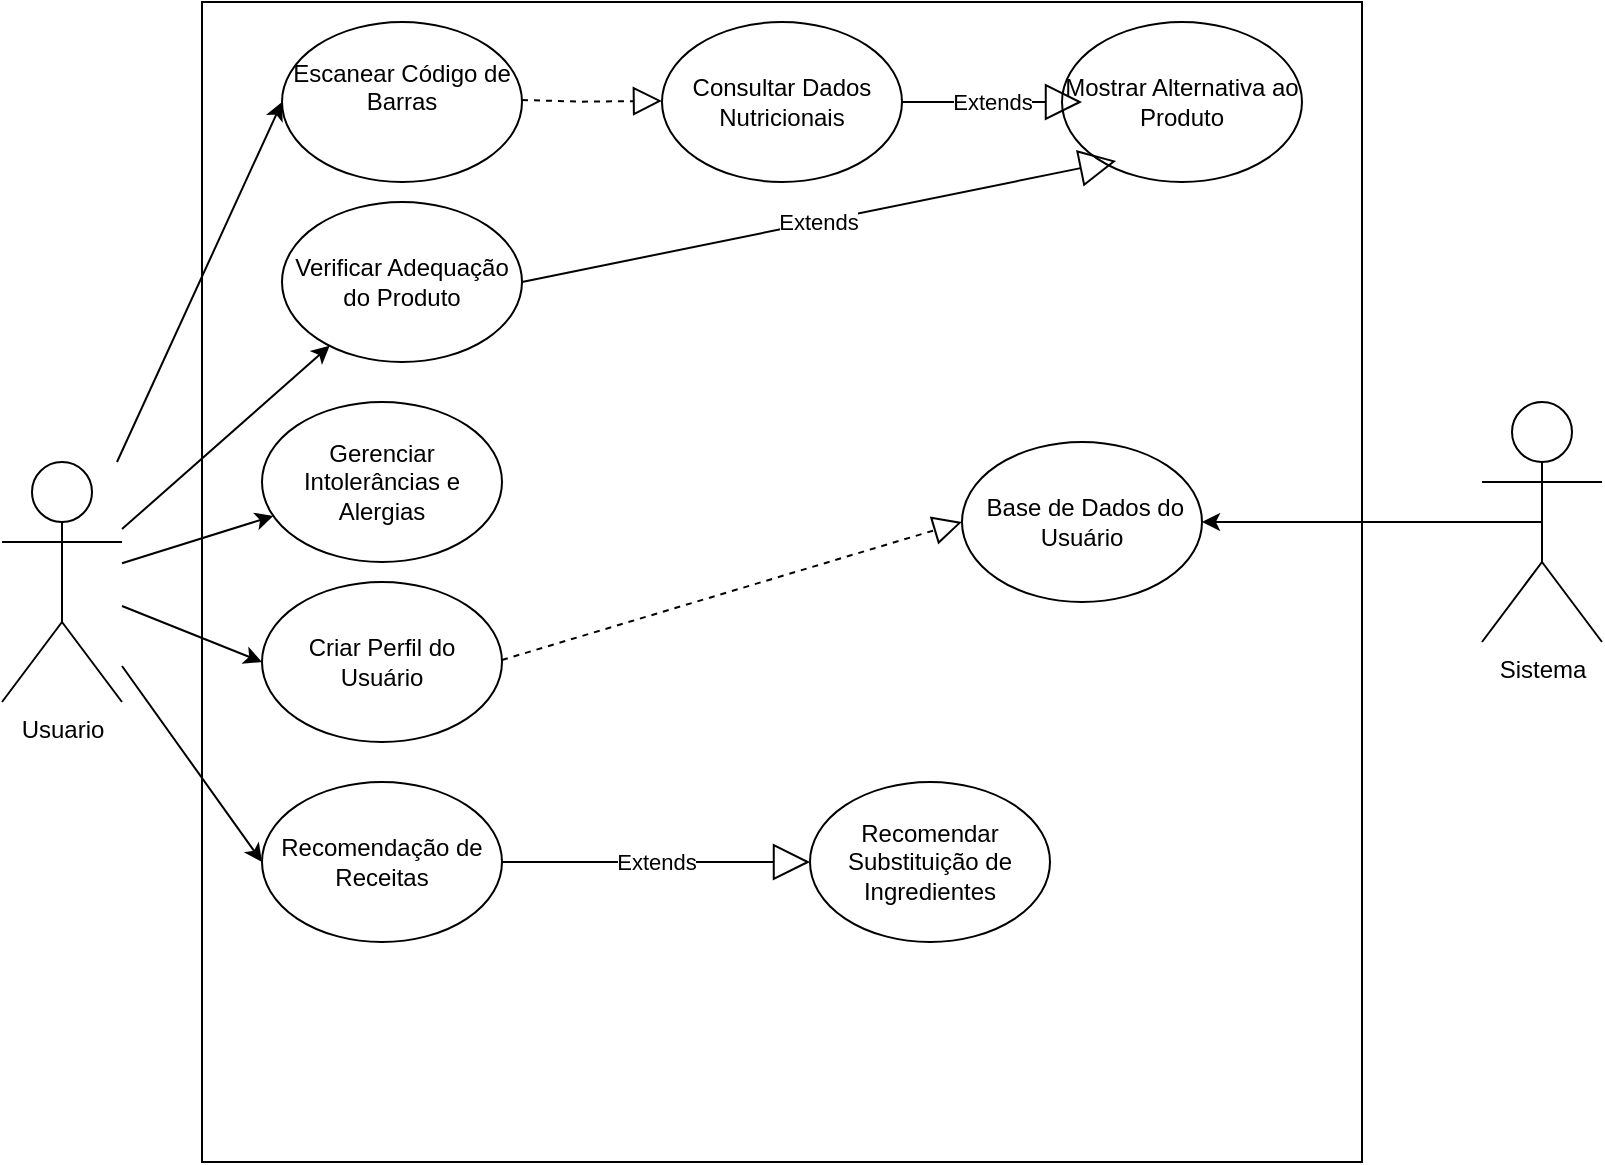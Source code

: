 <mxfile version="24.8.3">
  <diagram name="Página-1" id="qutICyVOGgyFWs-TM0fm">
    <mxGraphModel dx="987" dy="560" grid="1" gridSize="10" guides="1" tooltips="1" connect="1" arrows="1" fold="1" page="1" pageScale="1" pageWidth="827" pageHeight="1169" math="0" shadow="0">
      <root>
        <mxCell id="0" />
        <mxCell id="1" parent="0" />
        <mxCell id="at2XMUZmFgwB7fufx5Op-1" value="" style="whiteSpace=wrap;html=1;aspect=fixed;" vertex="1" parent="1">
          <mxGeometry x="110" y="70" width="580" height="580" as="geometry" />
        </mxCell>
        <mxCell id="at2XMUZmFgwB7fufx5Op-2" value="Usuario" style="shape=umlActor;verticalLabelPosition=bottom;verticalAlign=top;html=1;outlineConnect=0;" vertex="1" parent="1">
          <mxGeometry x="10" y="300" width="60" height="120" as="geometry" />
        </mxCell>
        <mxCell id="at2XMUZmFgwB7fufx5Op-3" value="&#xa;Escanear Código de Barras&#xa;&#xa;" style="ellipse;whiteSpace=wrap;html=1;" vertex="1" parent="1">
          <mxGeometry x="150" y="80" width="120" height="80" as="geometry" />
        </mxCell>
        <mxCell id="at2XMUZmFgwB7fufx5Op-4" value="" style="endArrow=classic;html=1;rounded=0;entryX=0;entryY=0.5;entryDx=0;entryDy=0;" edge="1" parent="1" source="at2XMUZmFgwB7fufx5Op-2" target="at2XMUZmFgwB7fufx5Op-3">
          <mxGeometry width="50" height="50" relative="1" as="geometry">
            <mxPoint x="390" y="290" as="sourcePoint" />
            <mxPoint x="440" y="240" as="targetPoint" />
            <Array as="points" />
          </mxGeometry>
        </mxCell>
        <mxCell id="at2XMUZmFgwB7fufx5Op-5" value="Consultar Dados Nutricionais" style="ellipse;whiteSpace=wrap;html=1;" vertex="1" parent="1">
          <mxGeometry x="340" y="80" width="120" height="80" as="geometry" />
        </mxCell>
        <mxCell id="at2XMUZmFgwB7fufx5Op-7" value="Criar Perfil do Usuário" style="ellipse;whiteSpace=wrap;html=1;" vertex="1" parent="1">
          <mxGeometry x="140" y="360" width="120" height="80" as="geometry" />
        </mxCell>
        <mxCell id="at2XMUZmFgwB7fufx5Op-9" value="" style="endArrow=classic;html=1;rounded=0;entryX=0;entryY=0.5;entryDx=0;entryDy=0;" edge="1" parent="1" source="at2XMUZmFgwB7fufx5Op-2" target="at2XMUZmFgwB7fufx5Op-7">
          <mxGeometry width="50" height="50" relative="1" as="geometry">
            <mxPoint x="110" y="260" as="sourcePoint" />
            <mxPoint x="160" y="210" as="targetPoint" />
          </mxGeometry>
        </mxCell>
        <mxCell id="at2XMUZmFgwB7fufx5Op-10" value="Gerenciar Intolerâncias e Alergias" style="ellipse;whiteSpace=wrap;html=1;" vertex="1" parent="1">
          <mxGeometry x="140" y="270" width="120" height="80" as="geometry" />
        </mxCell>
        <mxCell id="at2XMUZmFgwB7fufx5Op-11" value="" style="endArrow=classic;html=1;rounded=0;" edge="1" parent="1" source="at2XMUZmFgwB7fufx5Op-2" target="at2XMUZmFgwB7fufx5Op-10">
          <mxGeometry width="50" height="50" relative="1" as="geometry">
            <mxPoint x="60" y="325" as="sourcePoint" />
            <mxPoint x="110" y="275" as="targetPoint" />
          </mxGeometry>
        </mxCell>
        <mxCell id="at2XMUZmFgwB7fufx5Op-13" value="Verificar Adequação do Produto" style="ellipse;whiteSpace=wrap;html=1;" vertex="1" parent="1">
          <mxGeometry x="150" y="170" width="120" height="80" as="geometry" />
        </mxCell>
        <mxCell id="at2XMUZmFgwB7fufx5Op-15" value="" style="endArrow=classic;html=1;rounded=0;" edge="1" parent="1" source="at2XMUZmFgwB7fufx5Op-2" target="at2XMUZmFgwB7fufx5Op-13">
          <mxGeometry width="50" height="50" relative="1" as="geometry">
            <mxPoint x="30" y="400" as="sourcePoint" />
            <mxPoint x="80" y="350" as="targetPoint" />
          </mxGeometry>
        </mxCell>
        <mxCell id="at2XMUZmFgwB7fufx5Op-17" value="Mostrar Alternativa ao Produto" style="ellipse;whiteSpace=wrap;html=1;" vertex="1" parent="1">
          <mxGeometry x="540" y="80" width="120" height="80" as="geometry" />
        </mxCell>
        <mxCell id="at2XMUZmFgwB7fufx5Op-25" value="" style="endArrow=block;dashed=1;endFill=0;endSize=12;html=1;rounded=0;entryX=0;entryY=0.493;entryDx=0;entryDy=0;entryPerimeter=0;" edge="1" parent="1" target="at2XMUZmFgwB7fufx5Op-5">
          <mxGeometry width="160" relative="1" as="geometry">
            <mxPoint x="270" y="119" as="sourcePoint" />
            <mxPoint x="330" y="119.41" as="targetPoint" />
            <Array as="points">
              <mxPoint x="300" y="119.82" />
            </Array>
          </mxGeometry>
        </mxCell>
        <mxCell id="at2XMUZmFgwB7fufx5Op-26" value="Extends" style="endArrow=block;endSize=16;endFill=0;html=1;rounded=0;exitX=1;exitY=0.5;exitDx=0;exitDy=0;" edge="1" parent="1" source="at2XMUZmFgwB7fufx5Op-5">
          <mxGeometry width="160" relative="1" as="geometry">
            <mxPoint x="480" y="120" as="sourcePoint" />
            <mxPoint x="550" y="120" as="targetPoint" />
            <Array as="points">
              <mxPoint x="500" y="120" />
            </Array>
          </mxGeometry>
        </mxCell>
        <mxCell id="at2XMUZmFgwB7fufx5Op-27" value="Extends" style="endArrow=block;endSize=16;endFill=0;html=1;rounded=0;exitX=1;exitY=0.5;exitDx=0;exitDy=0;entryX=0.226;entryY=0.868;entryDx=0;entryDy=0;entryPerimeter=0;" edge="1" parent="1" source="at2XMUZmFgwB7fufx5Op-13" target="at2XMUZmFgwB7fufx5Op-17">
          <mxGeometry width="160" relative="1" as="geometry">
            <mxPoint x="300" y="209.41" as="sourcePoint" />
            <mxPoint x="460" y="209.41" as="targetPoint" />
          </mxGeometry>
        </mxCell>
        <mxCell id="at2XMUZmFgwB7fufx5Op-28" value="Recomendação de Receitas" style="ellipse;whiteSpace=wrap;html=1;" vertex="1" parent="1">
          <mxGeometry x="140" y="460" width="120" height="80" as="geometry" />
        </mxCell>
        <mxCell id="at2XMUZmFgwB7fufx5Op-29" value="Extends" style="endArrow=block;endSize=16;endFill=0;html=1;rounded=0;exitX=1;exitY=0.5;exitDx=0;exitDy=0;entryX=0;entryY=0.5;entryDx=0;entryDy=0;" edge="1" parent="1" source="at2XMUZmFgwB7fufx5Op-28" target="at2XMUZmFgwB7fufx5Op-31">
          <mxGeometry width="160" relative="1" as="geometry">
            <mxPoint x="300" y="509.82" as="sourcePoint" />
            <mxPoint x="380" y="510" as="targetPoint" />
          </mxGeometry>
        </mxCell>
        <mxCell id="at2XMUZmFgwB7fufx5Op-31" value="Recomendar Substituição de Ingredientes" style="ellipse;whiteSpace=wrap;html=1;" vertex="1" parent="1">
          <mxGeometry x="414" y="460" width="120" height="80" as="geometry" />
        </mxCell>
        <mxCell id="at2XMUZmFgwB7fufx5Op-32" value="Sistema" style="shape=umlActor;verticalLabelPosition=bottom;verticalAlign=top;html=1;outlineConnect=0;" vertex="1" parent="1">
          <mxGeometry x="750" y="270" width="60" height="120" as="geometry" />
        </mxCell>
        <mxCell id="at2XMUZmFgwB7fufx5Op-33" value="&amp;nbsp;Base de Dados do Usuário" style="ellipse;whiteSpace=wrap;html=1;" vertex="1" parent="1">
          <mxGeometry x="490" y="290" width="120" height="80" as="geometry" />
        </mxCell>
        <mxCell id="at2XMUZmFgwB7fufx5Op-34" value="" style="endArrow=classic;html=1;rounded=0;exitX=0.5;exitY=0.5;exitDx=0;exitDy=0;exitPerimeter=0;" edge="1" parent="1" source="at2XMUZmFgwB7fufx5Op-32" target="at2XMUZmFgwB7fufx5Op-33">
          <mxGeometry width="50" height="50" relative="1" as="geometry">
            <mxPoint x="630" y="340" as="sourcePoint" />
            <mxPoint x="680" y="290" as="targetPoint" />
          </mxGeometry>
        </mxCell>
        <mxCell id="at2XMUZmFgwB7fufx5Op-35" value="" style="endArrow=classic;html=1;rounded=0;entryX=0;entryY=0.5;entryDx=0;entryDy=0;" edge="1" parent="1" source="at2XMUZmFgwB7fufx5Op-2" target="at2XMUZmFgwB7fufx5Op-28">
          <mxGeometry width="50" height="50" relative="1" as="geometry">
            <mxPoint x="90" y="490" as="sourcePoint" />
            <mxPoint x="140" y="440" as="targetPoint" />
          </mxGeometry>
        </mxCell>
        <mxCell id="at2XMUZmFgwB7fufx5Op-36" value="" style="endArrow=block;dashed=1;endFill=0;endSize=12;html=1;rounded=0;entryX=0;entryY=0.5;entryDx=0;entryDy=0;" edge="1" parent="1" target="at2XMUZmFgwB7fufx5Op-33">
          <mxGeometry width="160" relative="1" as="geometry">
            <mxPoint x="260" y="399" as="sourcePoint" />
            <mxPoint x="430" y="399.41" as="targetPoint" />
          </mxGeometry>
        </mxCell>
      </root>
    </mxGraphModel>
  </diagram>
</mxfile>
